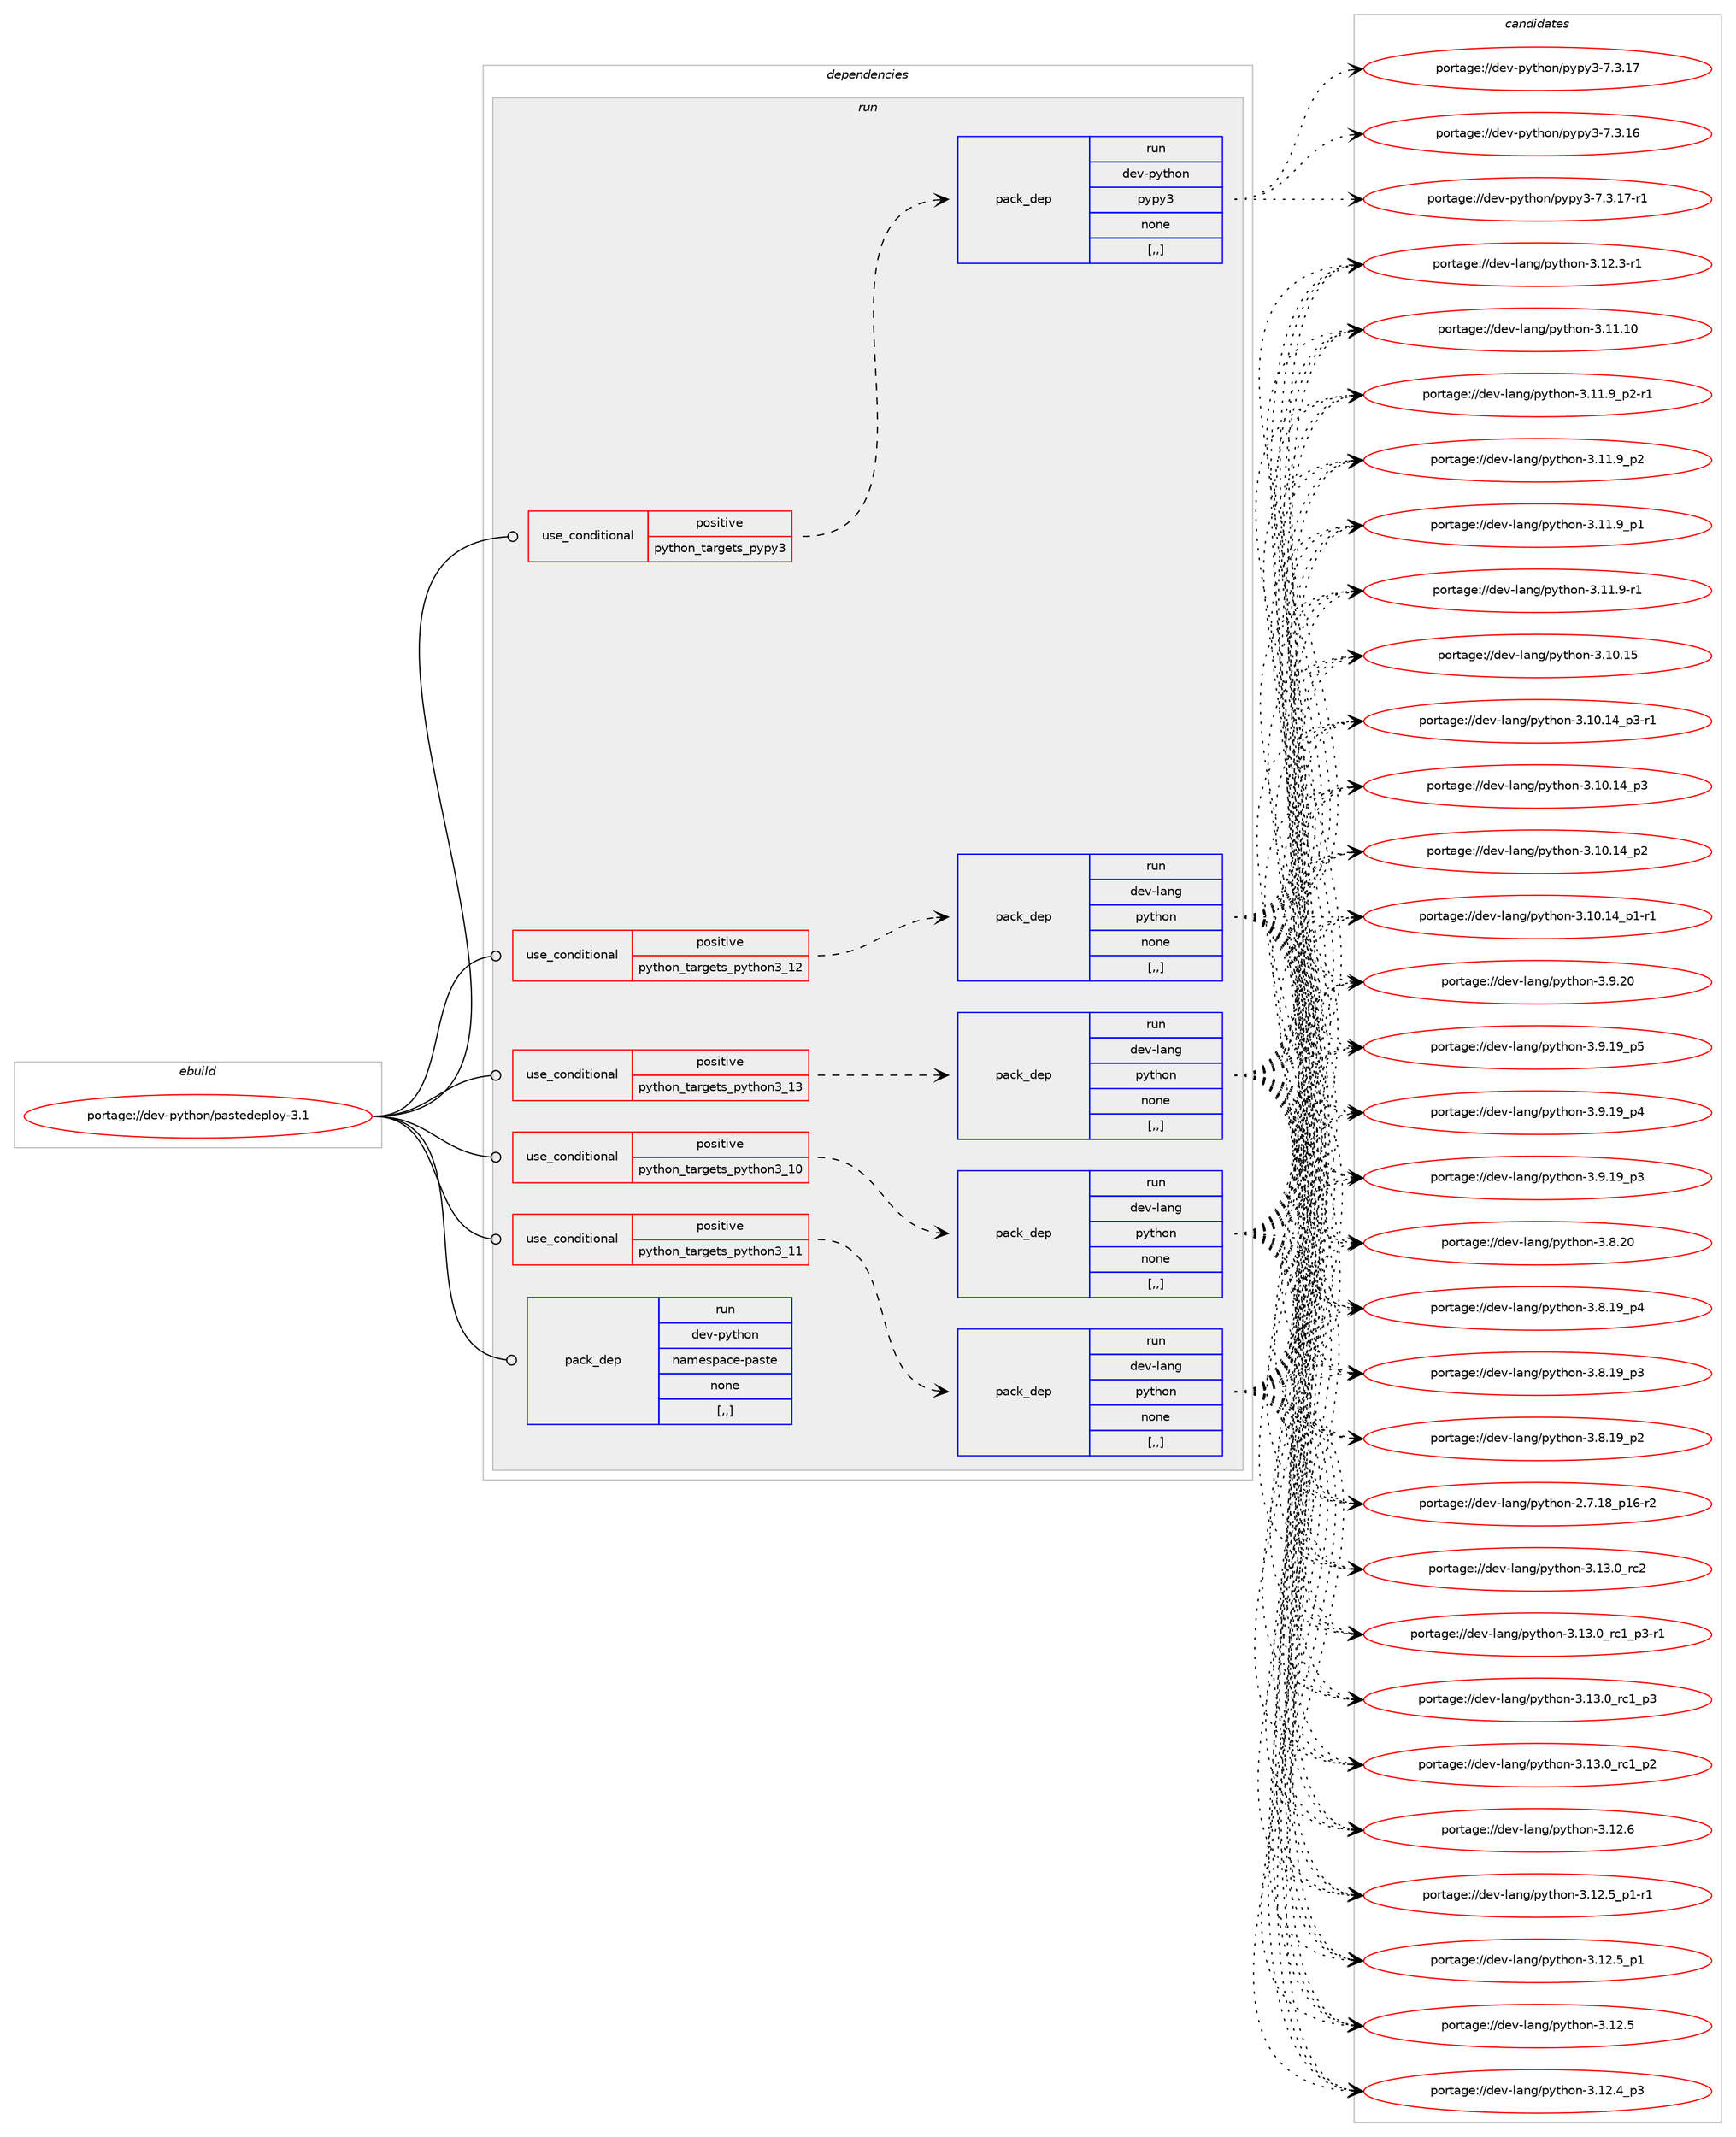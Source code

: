 digraph prolog {

# *************
# Graph options
# *************

newrank=true;
concentrate=true;
compound=true;
graph [rankdir=LR,fontname=Helvetica,fontsize=10,ranksep=1.5];#, ranksep=2.5, nodesep=0.2];
edge  [arrowhead=vee];
node  [fontname=Helvetica,fontsize=10];

# **********
# The ebuild
# **********

subgraph cluster_leftcol {
color=gray;
label=<<i>ebuild</i>>;
id [label="portage://dev-python/pastedeploy-3.1", color=red, width=4, href="../dev-python/pastedeploy-3.1.svg"];
}

# ****************
# The dependencies
# ****************

subgraph cluster_midcol {
color=gray;
label=<<i>dependencies</i>>;
subgraph cluster_compile {
fillcolor="#eeeeee";
style=filled;
label=<<i>compile</i>>;
}
subgraph cluster_compileandrun {
fillcolor="#eeeeee";
style=filled;
label=<<i>compile and run</i>>;
}
subgraph cluster_run {
fillcolor="#eeeeee";
style=filled;
label=<<i>run</i>>;
subgraph cond166129 {
dependency648293 [label=<<TABLE BORDER="0" CELLBORDER="1" CELLSPACING="0" CELLPADDING="4"><TR><TD ROWSPAN="3" CELLPADDING="10">use_conditional</TD></TR><TR><TD>positive</TD></TR><TR><TD>python_targets_pypy3</TD></TR></TABLE>>, shape=none, color=red];
subgraph pack477343 {
dependency648294 [label=<<TABLE BORDER="0" CELLBORDER="1" CELLSPACING="0" CELLPADDING="4" WIDTH="220"><TR><TD ROWSPAN="6" CELLPADDING="30">pack_dep</TD></TR><TR><TD WIDTH="110">run</TD></TR><TR><TD>dev-python</TD></TR><TR><TD>pypy3</TD></TR><TR><TD>none</TD></TR><TR><TD>[,,]</TD></TR></TABLE>>, shape=none, color=blue];
}
dependency648293:e -> dependency648294:w [weight=20,style="dashed",arrowhead="vee"];
}
id:e -> dependency648293:w [weight=20,style="solid",arrowhead="odot"];
subgraph cond166130 {
dependency648295 [label=<<TABLE BORDER="0" CELLBORDER="1" CELLSPACING="0" CELLPADDING="4"><TR><TD ROWSPAN="3" CELLPADDING="10">use_conditional</TD></TR><TR><TD>positive</TD></TR><TR><TD>python_targets_python3_10</TD></TR></TABLE>>, shape=none, color=red];
subgraph pack477344 {
dependency648296 [label=<<TABLE BORDER="0" CELLBORDER="1" CELLSPACING="0" CELLPADDING="4" WIDTH="220"><TR><TD ROWSPAN="6" CELLPADDING="30">pack_dep</TD></TR><TR><TD WIDTH="110">run</TD></TR><TR><TD>dev-lang</TD></TR><TR><TD>python</TD></TR><TR><TD>none</TD></TR><TR><TD>[,,]</TD></TR></TABLE>>, shape=none, color=blue];
}
dependency648295:e -> dependency648296:w [weight=20,style="dashed",arrowhead="vee"];
}
id:e -> dependency648295:w [weight=20,style="solid",arrowhead="odot"];
subgraph cond166131 {
dependency648297 [label=<<TABLE BORDER="0" CELLBORDER="1" CELLSPACING="0" CELLPADDING="4"><TR><TD ROWSPAN="3" CELLPADDING="10">use_conditional</TD></TR><TR><TD>positive</TD></TR><TR><TD>python_targets_python3_11</TD></TR></TABLE>>, shape=none, color=red];
subgraph pack477345 {
dependency648298 [label=<<TABLE BORDER="0" CELLBORDER="1" CELLSPACING="0" CELLPADDING="4" WIDTH="220"><TR><TD ROWSPAN="6" CELLPADDING="30">pack_dep</TD></TR><TR><TD WIDTH="110">run</TD></TR><TR><TD>dev-lang</TD></TR><TR><TD>python</TD></TR><TR><TD>none</TD></TR><TR><TD>[,,]</TD></TR></TABLE>>, shape=none, color=blue];
}
dependency648297:e -> dependency648298:w [weight=20,style="dashed",arrowhead="vee"];
}
id:e -> dependency648297:w [weight=20,style="solid",arrowhead="odot"];
subgraph cond166132 {
dependency648299 [label=<<TABLE BORDER="0" CELLBORDER="1" CELLSPACING="0" CELLPADDING="4"><TR><TD ROWSPAN="3" CELLPADDING="10">use_conditional</TD></TR><TR><TD>positive</TD></TR><TR><TD>python_targets_python3_12</TD></TR></TABLE>>, shape=none, color=red];
subgraph pack477346 {
dependency648300 [label=<<TABLE BORDER="0" CELLBORDER="1" CELLSPACING="0" CELLPADDING="4" WIDTH="220"><TR><TD ROWSPAN="6" CELLPADDING="30">pack_dep</TD></TR><TR><TD WIDTH="110">run</TD></TR><TR><TD>dev-lang</TD></TR><TR><TD>python</TD></TR><TR><TD>none</TD></TR><TR><TD>[,,]</TD></TR></TABLE>>, shape=none, color=blue];
}
dependency648299:e -> dependency648300:w [weight=20,style="dashed",arrowhead="vee"];
}
id:e -> dependency648299:w [weight=20,style="solid",arrowhead="odot"];
subgraph cond166133 {
dependency648301 [label=<<TABLE BORDER="0" CELLBORDER="1" CELLSPACING="0" CELLPADDING="4"><TR><TD ROWSPAN="3" CELLPADDING="10">use_conditional</TD></TR><TR><TD>positive</TD></TR><TR><TD>python_targets_python3_13</TD></TR></TABLE>>, shape=none, color=red];
subgraph pack477347 {
dependency648302 [label=<<TABLE BORDER="0" CELLBORDER="1" CELLSPACING="0" CELLPADDING="4" WIDTH="220"><TR><TD ROWSPAN="6" CELLPADDING="30">pack_dep</TD></TR><TR><TD WIDTH="110">run</TD></TR><TR><TD>dev-lang</TD></TR><TR><TD>python</TD></TR><TR><TD>none</TD></TR><TR><TD>[,,]</TD></TR></TABLE>>, shape=none, color=blue];
}
dependency648301:e -> dependency648302:w [weight=20,style="dashed",arrowhead="vee"];
}
id:e -> dependency648301:w [weight=20,style="solid",arrowhead="odot"];
subgraph pack477348 {
dependency648303 [label=<<TABLE BORDER="0" CELLBORDER="1" CELLSPACING="0" CELLPADDING="4" WIDTH="220"><TR><TD ROWSPAN="6" CELLPADDING="30">pack_dep</TD></TR><TR><TD WIDTH="110">run</TD></TR><TR><TD>dev-python</TD></TR><TR><TD>namespace-paste</TD></TR><TR><TD>none</TD></TR><TR><TD>[,,]</TD></TR></TABLE>>, shape=none, color=blue];
}
id:e -> dependency648303:w [weight=20,style="solid",arrowhead="odot"];
}
}

# **************
# The candidates
# **************

subgraph cluster_choices {
rank=same;
color=gray;
label=<<i>candidates</i>>;

subgraph choice477343 {
color=black;
nodesep=1;
choice100101118451121211161041111104711212111212151455546514649554511449 [label="portage://dev-python/pypy3-7.3.17-r1", color=red, width=4,href="../dev-python/pypy3-7.3.17-r1.svg"];
choice10010111845112121116104111110471121211121215145554651464955 [label="portage://dev-python/pypy3-7.3.17", color=red, width=4,href="../dev-python/pypy3-7.3.17.svg"];
choice10010111845112121116104111110471121211121215145554651464954 [label="portage://dev-python/pypy3-7.3.16", color=red, width=4,href="../dev-python/pypy3-7.3.16.svg"];
dependency648294:e -> choice100101118451121211161041111104711212111212151455546514649554511449:w [style=dotted,weight="100"];
dependency648294:e -> choice10010111845112121116104111110471121211121215145554651464955:w [style=dotted,weight="100"];
dependency648294:e -> choice10010111845112121116104111110471121211121215145554651464954:w [style=dotted,weight="100"];
}
subgraph choice477344 {
color=black;
nodesep=1;
choice10010111845108971101034711212111610411111045514649514648951149950 [label="portage://dev-lang/python-3.13.0_rc2", color=red, width=4,href="../dev-lang/python-3.13.0_rc2.svg"];
choice1001011184510897110103471121211161041111104551464951464895114994995112514511449 [label="portage://dev-lang/python-3.13.0_rc1_p3-r1", color=red, width=4,href="../dev-lang/python-3.13.0_rc1_p3-r1.svg"];
choice100101118451089711010347112121116104111110455146495146489511499499511251 [label="portage://dev-lang/python-3.13.0_rc1_p3", color=red, width=4,href="../dev-lang/python-3.13.0_rc1_p3.svg"];
choice100101118451089711010347112121116104111110455146495146489511499499511250 [label="portage://dev-lang/python-3.13.0_rc1_p2", color=red, width=4,href="../dev-lang/python-3.13.0_rc1_p2.svg"];
choice10010111845108971101034711212111610411111045514649504654 [label="portage://dev-lang/python-3.12.6", color=red, width=4,href="../dev-lang/python-3.12.6.svg"];
choice1001011184510897110103471121211161041111104551464950465395112494511449 [label="portage://dev-lang/python-3.12.5_p1-r1", color=red, width=4,href="../dev-lang/python-3.12.5_p1-r1.svg"];
choice100101118451089711010347112121116104111110455146495046539511249 [label="portage://dev-lang/python-3.12.5_p1", color=red, width=4,href="../dev-lang/python-3.12.5_p1.svg"];
choice10010111845108971101034711212111610411111045514649504653 [label="portage://dev-lang/python-3.12.5", color=red, width=4,href="../dev-lang/python-3.12.5.svg"];
choice100101118451089711010347112121116104111110455146495046529511251 [label="portage://dev-lang/python-3.12.4_p3", color=red, width=4,href="../dev-lang/python-3.12.4_p3.svg"];
choice100101118451089711010347112121116104111110455146495046514511449 [label="portage://dev-lang/python-3.12.3-r1", color=red, width=4,href="../dev-lang/python-3.12.3-r1.svg"];
choice1001011184510897110103471121211161041111104551464949464948 [label="portage://dev-lang/python-3.11.10", color=red, width=4,href="../dev-lang/python-3.11.10.svg"];
choice1001011184510897110103471121211161041111104551464949465795112504511449 [label="portage://dev-lang/python-3.11.9_p2-r1", color=red, width=4,href="../dev-lang/python-3.11.9_p2-r1.svg"];
choice100101118451089711010347112121116104111110455146494946579511250 [label="portage://dev-lang/python-3.11.9_p2", color=red, width=4,href="../dev-lang/python-3.11.9_p2.svg"];
choice100101118451089711010347112121116104111110455146494946579511249 [label="portage://dev-lang/python-3.11.9_p1", color=red, width=4,href="../dev-lang/python-3.11.9_p1.svg"];
choice100101118451089711010347112121116104111110455146494946574511449 [label="portage://dev-lang/python-3.11.9-r1", color=red, width=4,href="../dev-lang/python-3.11.9-r1.svg"];
choice1001011184510897110103471121211161041111104551464948464953 [label="portage://dev-lang/python-3.10.15", color=red, width=4,href="../dev-lang/python-3.10.15.svg"];
choice100101118451089711010347112121116104111110455146494846495295112514511449 [label="portage://dev-lang/python-3.10.14_p3-r1", color=red, width=4,href="../dev-lang/python-3.10.14_p3-r1.svg"];
choice10010111845108971101034711212111610411111045514649484649529511251 [label="portage://dev-lang/python-3.10.14_p3", color=red, width=4,href="../dev-lang/python-3.10.14_p3.svg"];
choice10010111845108971101034711212111610411111045514649484649529511250 [label="portage://dev-lang/python-3.10.14_p2", color=red, width=4,href="../dev-lang/python-3.10.14_p2.svg"];
choice100101118451089711010347112121116104111110455146494846495295112494511449 [label="portage://dev-lang/python-3.10.14_p1-r1", color=red, width=4,href="../dev-lang/python-3.10.14_p1-r1.svg"];
choice10010111845108971101034711212111610411111045514657465048 [label="portage://dev-lang/python-3.9.20", color=red, width=4,href="../dev-lang/python-3.9.20.svg"];
choice100101118451089711010347112121116104111110455146574649579511253 [label="portage://dev-lang/python-3.9.19_p5", color=red, width=4,href="../dev-lang/python-3.9.19_p5.svg"];
choice100101118451089711010347112121116104111110455146574649579511252 [label="portage://dev-lang/python-3.9.19_p4", color=red, width=4,href="../dev-lang/python-3.9.19_p4.svg"];
choice100101118451089711010347112121116104111110455146574649579511251 [label="portage://dev-lang/python-3.9.19_p3", color=red, width=4,href="../dev-lang/python-3.9.19_p3.svg"];
choice10010111845108971101034711212111610411111045514656465048 [label="portage://dev-lang/python-3.8.20", color=red, width=4,href="../dev-lang/python-3.8.20.svg"];
choice100101118451089711010347112121116104111110455146564649579511252 [label="portage://dev-lang/python-3.8.19_p4", color=red, width=4,href="../dev-lang/python-3.8.19_p4.svg"];
choice100101118451089711010347112121116104111110455146564649579511251 [label="portage://dev-lang/python-3.8.19_p3", color=red, width=4,href="../dev-lang/python-3.8.19_p3.svg"];
choice100101118451089711010347112121116104111110455146564649579511250 [label="portage://dev-lang/python-3.8.19_p2", color=red, width=4,href="../dev-lang/python-3.8.19_p2.svg"];
choice100101118451089711010347112121116104111110455046554649569511249544511450 [label="portage://dev-lang/python-2.7.18_p16-r2", color=red, width=4,href="../dev-lang/python-2.7.18_p16-r2.svg"];
dependency648296:e -> choice10010111845108971101034711212111610411111045514649514648951149950:w [style=dotted,weight="100"];
dependency648296:e -> choice1001011184510897110103471121211161041111104551464951464895114994995112514511449:w [style=dotted,weight="100"];
dependency648296:e -> choice100101118451089711010347112121116104111110455146495146489511499499511251:w [style=dotted,weight="100"];
dependency648296:e -> choice100101118451089711010347112121116104111110455146495146489511499499511250:w [style=dotted,weight="100"];
dependency648296:e -> choice10010111845108971101034711212111610411111045514649504654:w [style=dotted,weight="100"];
dependency648296:e -> choice1001011184510897110103471121211161041111104551464950465395112494511449:w [style=dotted,weight="100"];
dependency648296:e -> choice100101118451089711010347112121116104111110455146495046539511249:w [style=dotted,weight="100"];
dependency648296:e -> choice10010111845108971101034711212111610411111045514649504653:w [style=dotted,weight="100"];
dependency648296:e -> choice100101118451089711010347112121116104111110455146495046529511251:w [style=dotted,weight="100"];
dependency648296:e -> choice100101118451089711010347112121116104111110455146495046514511449:w [style=dotted,weight="100"];
dependency648296:e -> choice1001011184510897110103471121211161041111104551464949464948:w [style=dotted,weight="100"];
dependency648296:e -> choice1001011184510897110103471121211161041111104551464949465795112504511449:w [style=dotted,weight="100"];
dependency648296:e -> choice100101118451089711010347112121116104111110455146494946579511250:w [style=dotted,weight="100"];
dependency648296:e -> choice100101118451089711010347112121116104111110455146494946579511249:w [style=dotted,weight="100"];
dependency648296:e -> choice100101118451089711010347112121116104111110455146494946574511449:w [style=dotted,weight="100"];
dependency648296:e -> choice1001011184510897110103471121211161041111104551464948464953:w [style=dotted,weight="100"];
dependency648296:e -> choice100101118451089711010347112121116104111110455146494846495295112514511449:w [style=dotted,weight="100"];
dependency648296:e -> choice10010111845108971101034711212111610411111045514649484649529511251:w [style=dotted,weight="100"];
dependency648296:e -> choice10010111845108971101034711212111610411111045514649484649529511250:w [style=dotted,weight="100"];
dependency648296:e -> choice100101118451089711010347112121116104111110455146494846495295112494511449:w [style=dotted,weight="100"];
dependency648296:e -> choice10010111845108971101034711212111610411111045514657465048:w [style=dotted,weight="100"];
dependency648296:e -> choice100101118451089711010347112121116104111110455146574649579511253:w [style=dotted,weight="100"];
dependency648296:e -> choice100101118451089711010347112121116104111110455146574649579511252:w [style=dotted,weight="100"];
dependency648296:e -> choice100101118451089711010347112121116104111110455146574649579511251:w [style=dotted,weight="100"];
dependency648296:e -> choice10010111845108971101034711212111610411111045514656465048:w [style=dotted,weight="100"];
dependency648296:e -> choice100101118451089711010347112121116104111110455146564649579511252:w [style=dotted,weight="100"];
dependency648296:e -> choice100101118451089711010347112121116104111110455146564649579511251:w [style=dotted,weight="100"];
dependency648296:e -> choice100101118451089711010347112121116104111110455146564649579511250:w [style=dotted,weight="100"];
dependency648296:e -> choice100101118451089711010347112121116104111110455046554649569511249544511450:w [style=dotted,weight="100"];
}
subgraph choice477345 {
color=black;
nodesep=1;
choice10010111845108971101034711212111610411111045514649514648951149950 [label="portage://dev-lang/python-3.13.0_rc2", color=red, width=4,href="../dev-lang/python-3.13.0_rc2.svg"];
choice1001011184510897110103471121211161041111104551464951464895114994995112514511449 [label="portage://dev-lang/python-3.13.0_rc1_p3-r1", color=red, width=4,href="../dev-lang/python-3.13.0_rc1_p3-r1.svg"];
choice100101118451089711010347112121116104111110455146495146489511499499511251 [label="portage://dev-lang/python-3.13.0_rc1_p3", color=red, width=4,href="../dev-lang/python-3.13.0_rc1_p3.svg"];
choice100101118451089711010347112121116104111110455146495146489511499499511250 [label="portage://dev-lang/python-3.13.0_rc1_p2", color=red, width=4,href="../dev-lang/python-3.13.0_rc1_p2.svg"];
choice10010111845108971101034711212111610411111045514649504654 [label="portage://dev-lang/python-3.12.6", color=red, width=4,href="../dev-lang/python-3.12.6.svg"];
choice1001011184510897110103471121211161041111104551464950465395112494511449 [label="portage://dev-lang/python-3.12.5_p1-r1", color=red, width=4,href="../dev-lang/python-3.12.5_p1-r1.svg"];
choice100101118451089711010347112121116104111110455146495046539511249 [label="portage://dev-lang/python-3.12.5_p1", color=red, width=4,href="../dev-lang/python-3.12.5_p1.svg"];
choice10010111845108971101034711212111610411111045514649504653 [label="portage://dev-lang/python-3.12.5", color=red, width=4,href="../dev-lang/python-3.12.5.svg"];
choice100101118451089711010347112121116104111110455146495046529511251 [label="portage://dev-lang/python-3.12.4_p3", color=red, width=4,href="../dev-lang/python-3.12.4_p3.svg"];
choice100101118451089711010347112121116104111110455146495046514511449 [label="portage://dev-lang/python-3.12.3-r1", color=red, width=4,href="../dev-lang/python-3.12.3-r1.svg"];
choice1001011184510897110103471121211161041111104551464949464948 [label="portage://dev-lang/python-3.11.10", color=red, width=4,href="../dev-lang/python-3.11.10.svg"];
choice1001011184510897110103471121211161041111104551464949465795112504511449 [label="portage://dev-lang/python-3.11.9_p2-r1", color=red, width=4,href="../dev-lang/python-3.11.9_p2-r1.svg"];
choice100101118451089711010347112121116104111110455146494946579511250 [label="portage://dev-lang/python-3.11.9_p2", color=red, width=4,href="../dev-lang/python-3.11.9_p2.svg"];
choice100101118451089711010347112121116104111110455146494946579511249 [label="portage://dev-lang/python-3.11.9_p1", color=red, width=4,href="../dev-lang/python-3.11.9_p1.svg"];
choice100101118451089711010347112121116104111110455146494946574511449 [label="portage://dev-lang/python-3.11.9-r1", color=red, width=4,href="../dev-lang/python-3.11.9-r1.svg"];
choice1001011184510897110103471121211161041111104551464948464953 [label="portage://dev-lang/python-3.10.15", color=red, width=4,href="../dev-lang/python-3.10.15.svg"];
choice100101118451089711010347112121116104111110455146494846495295112514511449 [label="portage://dev-lang/python-3.10.14_p3-r1", color=red, width=4,href="../dev-lang/python-3.10.14_p3-r1.svg"];
choice10010111845108971101034711212111610411111045514649484649529511251 [label="portage://dev-lang/python-3.10.14_p3", color=red, width=4,href="../dev-lang/python-3.10.14_p3.svg"];
choice10010111845108971101034711212111610411111045514649484649529511250 [label="portage://dev-lang/python-3.10.14_p2", color=red, width=4,href="../dev-lang/python-3.10.14_p2.svg"];
choice100101118451089711010347112121116104111110455146494846495295112494511449 [label="portage://dev-lang/python-3.10.14_p1-r1", color=red, width=4,href="../dev-lang/python-3.10.14_p1-r1.svg"];
choice10010111845108971101034711212111610411111045514657465048 [label="portage://dev-lang/python-3.9.20", color=red, width=4,href="../dev-lang/python-3.9.20.svg"];
choice100101118451089711010347112121116104111110455146574649579511253 [label="portage://dev-lang/python-3.9.19_p5", color=red, width=4,href="../dev-lang/python-3.9.19_p5.svg"];
choice100101118451089711010347112121116104111110455146574649579511252 [label="portage://dev-lang/python-3.9.19_p4", color=red, width=4,href="../dev-lang/python-3.9.19_p4.svg"];
choice100101118451089711010347112121116104111110455146574649579511251 [label="portage://dev-lang/python-3.9.19_p3", color=red, width=4,href="../dev-lang/python-3.9.19_p3.svg"];
choice10010111845108971101034711212111610411111045514656465048 [label="portage://dev-lang/python-3.8.20", color=red, width=4,href="../dev-lang/python-3.8.20.svg"];
choice100101118451089711010347112121116104111110455146564649579511252 [label="portage://dev-lang/python-3.8.19_p4", color=red, width=4,href="../dev-lang/python-3.8.19_p4.svg"];
choice100101118451089711010347112121116104111110455146564649579511251 [label="portage://dev-lang/python-3.8.19_p3", color=red, width=4,href="../dev-lang/python-3.8.19_p3.svg"];
choice100101118451089711010347112121116104111110455146564649579511250 [label="portage://dev-lang/python-3.8.19_p2", color=red, width=4,href="../dev-lang/python-3.8.19_p2.svg"];
choice100101118451089711010347112121116104111110455046554649569511249544511450 [label="portage://dev-lang/python-2.7.18_p16-r2", color=red, width=4,href="../dev-lang/python-2.7.18_p16-r2.svg"];
dependency648298:e -> choice10010111845108971101034711212111610411111045514649514648951149950:w [style=dotted,weight="100"];
dependency648298:e -> choice1001011184510897110103471121211161041111104551464951464895114994995112514511449:w [style=dotted,weight="100"];
dependency648298:e -> choice100101118451089711010347112121116104111110455146495146489511499499511251:w [style=dotted,weight="100"];
dependency648298:e -> choice100101118451089711010347112121116104111110455146495146489511499499511250:w [style=dotted,weight="100"];
dependency648298:e -> choice10010111845108971101034711212111610411111045514649504654:w [style=dotted,weight="100"];
dependency648298:e -> choice1001011184510897110103471121211161041111104551464950465395112494511449:w [style=dotted,weight="100"];
dependency648298:e -> choice100101118451089711010347112121116104111110455146495046539511249:w [style=dotted,weight="100"];
dependency648298:e -> choice10010111845108971101034711212111610411111045514649504653:w [style=dotted,weight="100"];
dependency648298:e -> choice100101118451089711010347112121116104111110455146495046529511251:w [style=dotted,weight="100"];
dependency648298:e -> choice100101118451089711010347112121116104111110455146495046514511449:w [style=dotted,weight="100"];
dependency648298:e -> choice1001011184510897110103471121211161041111104551464949464948:w [style=dotted,weight="100"];
dependency648298:e -> choice1001011184510897110103471121211161041111104551464949465795112504511449:w [style=dotted,weight="100"];
dependency648298:e -> choice100101118451089711010347112121116104111110455146494946579511250:w [style=dotted,weight="100"];
dependency648298:e -> choice100101118451089711010347112121116104111110455146494946579511249:w [style=dotted,weight="100"];
dependency648298:e -> choice100101118451089711010347112121116104111110455146494946574511449:w [style=dotted,weight="100"];
dependency648298:e -> choice1001011184510897110103471121211161041111104551464948464953:w [style=dotted,weight="100"];
dependency648298:e -> choice100101118451089711010347112121116104111110455146494846495295112514511449:w [style=dotted,weight="100"];
dependency648298:e -> choice10010111845108971101034711212111610411111045514649484649529511251:w [style=dotted,weight="100"];
dependency648298:e -> choice10010111845108971101034711212111610411111045514649484649529511250:w [style=dotted,weight="100"];
dependency648298:e -> choice100101118451089711010347112121116104111110455146494846495295112494511449:w [style=dotted,weight="100"];
dependency648298:e -> choice10010111845108971101034711212111610411111045514657465048:w [style=dotted,weight="100"];
dependency648298:e -> choice100101118451089711010347112121116104111110455146574649579511253:w [style=dotted,weight="100"];
dependency648298:e -> choice100101118451089711010347112121116104111110455146574649579511252:w [style=dotted,weight="100"];
dependency648298:e -> choice100101118451089711010347112121116104111110455146574649579511251:w [style=dotted,weight="100"];
dependency648298:e -> choice10010111845108971101034711212111610411111045514656465048:w [style=dotted,weight="100"];
dependency648298:e -> choice100101118451089711010347112121116104111110455146564649579511252:w [style=dotted,weight="100"];
dependency648298:e -> choice100101118451089711010347112121116104111110455146564649579511251:w [style=dotted,weight="100"];
dependency648298:e -> choice100101118451089711010347112121116104111110455146564649579511250:w [style=dotted,weight="100"];
dependency648298:e -> choice100101118451089711010347112121116104111110455046554649569511249544511450:w [style=dotted,weight="100"];
}
subgraph choice477346 {
color=black;
nodesep=1;
choice10010111845108971101034711212111610411111045514649514648951149950 [label="portage://dev-lang/python-3.13.0_rc2", color=red, width=4,href="../dev-lang/python-3.13.0_rc2.svg"];
choice1001011184510897110103471121211161041111104551464951464895114994995112514511449 [label="portage://dev-lang/python-3.13.0_rc1_p3-r1", color=red, width=4,href="../dev-lang/python-3.13.0_rc1_p3-r1.svg"];
choice100101118451089711010347112121116104111110455146495146489511499499511251 [label="portage://dev-lang/python-3.13.0_rc1_p3", color=red, width=4,href="../dev-lang/python-3.13.0_rc1_p3.svg"];
choice100101118451089711010347112121116104111110455146495146489511499499511250 [label="portage://dev-lang/python-3.13.0_rc1_p2", color=red, width=4,href="../dev-lang/python-3.13.0_rc1_p2.svg"];
choice10010111845108971101034711212111610411111045514649504654 [label="portage://dev-lang/python-3.12.6", color=red, width=4,href="../dev-lang/python-3.12.6.svg"];
choice1001011184510897110103471121211161041111104551464950465395112494511449 [label="portage://dev-lang/python-3.12.5_p1-r1", color=red, width=4,href="../dev-lang/python-3.12.5_p1-r1.svg"];
choice100101118451089711010347112121116104111110455146495046539511249 [label="portage://dev-lang/python-3.12.5_p1", color=red, width=4,href="../dev-lang/python-3.12.5_p1.svg"];
choice10010111845108971101034711212111610411111045514649504653 [label="portage://dev-lang/python-3.12.5", color=red, width=4,href="../dev-lang/python-3.12.5.svg"];
choice100101118451089711010347112121116104111110455146495046529511251 [label="portage://dev-lang/python-3.12.4_p3", color=red, width=4,href="../dev-lang/python-3.12.4_p3.svg"];
choice100101118451089711010347112121116104111110455146495046514511449 [label="portage://dev-lang/python-3.12.3-r1", color=red, width=4,href="../dev-lang/python-3.12.3-r1.svg"];
choice1001011184510897110103471121211161041111104551464949464948 [label="portage://dev-lang/python-3.11.10", color=red, width=4,href="../dev-lang/python-3.11.10.svg"];
choice1001011184510897110103471121211161041111104551464949465795112504511449 [label="portage://dev-lang/python-3.11.9_p2-r1", color=red, width=4,href="../dev-lang/python-3.11.9_p2-r1.svg"];
choice100101118451089711010347112121116104111110455146494946579511250 [label="portage://dev-lang/python-3.11.9_p2", color=red, width=4,href="../dev-lang/python-3.11.9_p2.svg"];
choice100101118451089711010347112121116104111110455146494946579511249 [label="portage://dev-lang/python-3.11.9_p1", color=red, width=4,href="../dev-lang/python-3.11.9_p1.svg"];
choice100101118451089711010347112121116104111110455146494946574511449 [label="portage://dev-lang/python-3.11.9-r1", color=red, width=4,href="../dev-lang/python-3.11.9-r1.svg"];
choice1001011184510897110103471121211161041111104551464948464953 [label="portage://dev-lang/python-3.10.15", color=red, width=4,href="../dev-lang/python-3.10.15.svg"];
choice100101118451089711010347112121116104111110455146494846495295112514511449 [label="portage://dev-lang/python-3.10.14_p3-r1", color=red, width=4,href="../dev-lang/python-3.10.14_p3-r1.svg"];
choice10010111845108971101034711212111610411111045514649484649529511251 [label="portage://dev-lang/python-3.10.14_p3", color=red, width=4,href="../dev-lang/python-3.10.14_p3.svg"];
choice10010111845108971101034711212111610411111045514649484649529511250 [label="portage://dev-lang/python-3.10.14_p2", color=red, width=4,href="../dev-lang/python-3.10.14_p2.svg"];
choice100101118451089711010347112121116104111110455146494846495295112494511449 [label="portage://dev-lang/python-3.10.14_p1-r1", color=red, width=4,href="../dev-lang/python-3.10.14_p1-r1.svg"];
choice10010111845108971101034711212111610411111045514657465048 [label="portage://dev-lang/python-3.9.20", color=red, width=4,href="../dev-lang/python-3.9.20.svg"];
choice100101118451089711010347112121116104111110455146574649579511253 [label="portage://dev-lang/python-3.9.19_p5", color=red, width=4,href="../dev-lang/python-3.9.19_p5.svg"];
choice100101118451089711010347112121116104111110455146574649579511252 [label="portage://dev-lang/python-3.9.19_p4", color=red, width=4,href="../dev-lang/python-3.9.19_p4.svg"];
choice100101118451089711010347112121116104111110455146574649579511251 [label="portage://dev-lang/python-3.9.19_p3", color=red, width=4,href="../dev-lang/python-3.9.19_p3.svg"];
choice10010111845108971101034711212111610411111045514656465048 [label="portage://dev-lang/python-3.8.20", color=red, width=4,href="../dev-lang/python-3.8.20.svg"];
choice100101118451089711010347112121116104111110455146564649579511252 [label="portage://dev-lang/python-3.8.19_p4", color=red, width=4,href="../dev-lang/python-3.8.19_p4.svg"];
choice100101118451089711010347112121116104111110455146564649579511251 [label="portage://dev-lang/python-3.8.19_p3", color=red, width=4,href="../dev-lang/python-3.8.19_p3.svg"];
choice100101118451089711010347112121116104111110455146564649579511250 [label="portage://dev-lang/python-3.8.19_p2", color=red, width=4,href="../dev-lang/python-3.8.19_p2.svg"];
choice100101118451089711010347112121116104111110455046554649569511249544511450 [label="portage://dev-lang/python-2.7.18_p16-r2", color=red, width=4,href="../dev-lang/python-2.7.18_p16-r2.svg"];
dependency648300:e -> choice10010111845108971101034711212111610411111045514649514648951149950:w [style=dotted,weight="100"];
dependency648300:e -> choice1001011184510897110103471121211161041111104551464951464895114994995112514511449:w [style=dotted,weight="100"];
dependency648300:e -> choice100101118451089711010347112121116104111110455146495146489511499499511251:w [style=dotted,weight="100"];
dependency648300:e -> choice100101118451089711010347112121116104111110455146495146489511499499511250:w [style=dotted,weight="100"];
dependency648300:e -> choice10010111845108971101034711212111610411111045514649504654:w [style=dotted,weight="100"];
dependency648300:e -> choice1001011184510897110103471121211161041111104551464950465395112494511449:w [style=dotted,weight="100"];
dependency648300:e -> choice100101118451089711010347112121116104111110455146495046539511249:w [style=dotted,weight="100"];
dependency648300:e -> choice10010111845108971101034711212111610411111045514649504653:w [style=dotted,weight="100"];
dependency648300:e -> choice100101118451089711010347112121116104111110455146495046529511251:w [style=dotted,weight="100"];
dependency648300:e -> choice100101118451089711010347112121116104111110455146495046514511449:w [style=dotted,weight="100"];
dependency648300:e -> choice1001011184510897110103471121211161041111104551464949464948:w [style=dotted,weight="100"];
dependency648300:e -> choice1001011184510897110103471121211161041111104551464949465795112504511449:w [style=dotted,weight="100"];
dependency648300:e -> choice100101118451089711010347112121116104111110455146494946579511250:w [style=dotted,weight="100"];
dependency648300:e -> choice100101118451089711010347112121116104111110455146494946579511249:w [style=dotted,weight="100"];
dependency648300:e -> choice100101118451089711010347112121116104111110455146494946574511449:w [style=dotted,weight="100"];
dependency648300:e -> choice1001011184510897110103471121211161041111104551464948464953:w [style=dotted,weight="100"];
dependency648300:e -> choice100101118451089711010347112121116104111110455146494846495295112514511449:w [style=dotted,weight="100"];
dependency648300:e -> choice10010111845108971101034711212111610411111045514649484649529511251:w [style=dotted,weight="100"];
dependency648300:e -> choice10010111845108971101034711212111610411111045514649484649529511250:w [style=dotted,weight="100"];
dependency648300:e -> choice100101118451089711010347112121116104111110455146494846495295112494511449:w [style=dotted,weight="100"];
dependency648300:e -> choice10010111845108971101034711212111610411111045514657465048:w [style=dotted,weight="100"];
dependency648300:e -> choice100101118451089711010347112121116104111110455146574649579511253:w [style=dotted,weight="100"];
dependency648300:e -> choice100101118451089711010347112121116104111110455146574649579511252:w [style=dotted,weight="100"];
dependency648300:e -> choice100101118451089711010347112121116104111110455146574649579511251:w [style=dotted,weight="100"];
dependency648300:e -> choice10010111845108971101034711212111610411111045514656465048:w [style=dotted,weight="100"];
dependency648300:e -> choice100101118451089711010347112121116104111110455146564649579511252:w [style=dotted,weight="100"];
dependency648300:e -> choice100101118451089711010347112121116104111110455146564649579511251:w [style=dotted,weight="100"];
dependency648300:e -> choice100101118451089711010347112121116104111110455146564649579511250:w [style=dotted,weight="100"];
dependency648300:e -> choice100101118451089711010347112121116104111110455046554649569511249544511450:w [style=dotted,weight="100"];
}
subgraph choice477347 {
color=black;
nodesep=1;
choice10010111845108971101034711212111610411111045514649514648951149950 [label="portage://dev-lang/python-3.13.0_rc2", color=red, width=4,href="../dev-lang/python-3.13.0_rc2.svg"];
choice1001011184510897110103471121211161041111104551464951464895114994995112514511449 [label="portage://dev-lang/python-3.13.0_rc1_p3-r1", color=red, width=4,href="../dev-lang/python-3.13.0_rc1_p3-r1.svg"];
choice100101118451089711010347112121116104111110455146495146489511499499511251 [label="portage://dev-lang/python-3.13.0_rc1_p3", color=red, width=4,href="../dev-lang/python-3.13.0_rc1_p3.svg"];
choice100101118451089711010347112121116104111110455146495146489511499499511250 [label="portage://dev-lang/python-3.13.0_rc1_p2", color=red, width=4,href="../dev-lang/python-3.13.0_rc1_p2.svg"];
choice10010111845108971101034711212111610411111045514649504654 [label="portage://dev-lang/python-3.12.6", color=red, width=4,href="../dev-lang/python-3.12.6.svg"];
choice1001011184510897110103471121211161041111104551464950465395112494511449 [label="portage://dev-lang/python-3.12.5_p1-r1", color=red, width=4,href="../dev-lang/python-3.12.5_p1-r1.svg"];
choice100101118451089711010347112121116104111110455146495046539511249 [label="portage://dev-lang/python-3.12.5_p1", color=red, width=4,href="../dev-lang/python-3.12.5_p1.svg"];
choice10010111845108971101034711212111610411111045514649504653 [label="portage://dev-lang/python-3.12.5", color=red, width=4,href="../dev-lang/python-3.12.5.svg"];
choice100101118451089711010347112121116104111110455146495046529511251 [label="portage://dev-lang/python-3.12.4_p3", color=red, width=4,href="../dev-lang/python-3.12.4_p3.svg"];
choice100101118451089711010347112121116104111110455146495046514511449 [label="portage://dev-lang/python-3.12.3-r1", color=red, width=4,href="../dev-lang/python-3.12.3-r1.svg"];
choice1001011184510897110103471121211161041111104551464949464948 [label="portage://dev-lang/python-3.11.10", color=red, width=4,href="../dev-lang/python-3.11.10.svg"];
choice1001011184510897110103471121211161041111104551464949465795112504511449 [label="portage://dev-lang/python-3.11.9_p2-r1", color=red, width=4,href="../dev-lang/python-3.11.9_p2-r1.svg"];
choice100101118451089711010347112121116104111110455146494946579511250 [label="portage://dev-lang/python-3.11.9_p2", color=red, width=4,href="../dev-lang/python-3.11.9_p2.svg"];
choice100101118451089711010347112121116104111110455146494946579511249 [label="portage://dev-lang/python-3.11.9_p1", color=red, width=4,href="../dev-lang/python-3.11.9_p1.svg"];
choice100101118451089711010347112121116104111110455146494946574511449 [label="portage://dev-lang/python-3.11.9-r1", color=red, width=4,href="../dev-lang/python-3.11.9-r1.svg"];
choice1001011184510897110103471121211161041111104551464948464953 [label="portage://dev-lang/python-3.10.15", color=red, width=4,href="../dev-lang/python-3.10.15.svg"];
choice100101118451089711010347112121116104111110455146494846495295112514511449 [label="portage://dev-lang/python-3.10.14_p3-r1", color=red, width=4,href="../dev-lang/python-3.10.14_p3-r1.svg"];
choice10010111845108971101034711212111610411111045514649484649529511251 [label="portage://dev-lang/python-3.10.14_p3", color=red, width=4,href="../dev-lang/python-3.10.14_p3.svg"];
choice10010111845108971101034711212111610411111045514649484649529511250 [label="portage://dev-lang/python-3.10.14_p2", color=red, width=4,href="../dev-lang/python-3.10.14_p2.svg"];
choice100101118451089711010347112121116104111110455146494846495295112494511449 [label="portage://dev-lang/python-3.10.14_p1-r1", color=red, width=4,href="../dev-lang/python-3.10.14_p1-r1.svg"];
choice10010111845108971101034711212111610411111045514657465048 [label="portage://dev-lang/python-3.9.20", color=red, width=4,href="../dev-lang/python-3.9.20.svg"];
choice100101118451089711010347112121116104111110455146574649579511253 [label="portage://dev-lang/python-3.9.19_p5", color=red, width=4,href="../dev-lang/python-3.9.19_p5.svg"];
choice100101118451089711010347112121116104111110455146574649579511252 [label="portage://dev-lang/python-3.9.19_p4", color=red, width=4,href="../dev-lang/python-3.9.19_p4.svg"];
choice100101118451089711010347112121116104111110455146574649579511251 [label="portage://dev-lang/python-3.9.19_p3", color=red, width=4,href="../dev-lang/python-3.9.19_p3.svg"];
choice10010111845108971101034711212111610411111045514656465048 [label="portage://dev-lang/python-3.8.20", color=red, width=4,href="../dev-lang/python-3.8.20.svg"];
choice100101118451089711010347112121116104111110455146564649579511252 [label="portage://dev-lang/python-3.8.19_p4", color=red, width=4,href="../dev-lang/python-3.8.19_p4.svg"];
choice100101118451089711010347112121116104111110455146564649579511251 [label="portage://dev-lang/python-3.8.19_p3", color=red, width=4,href="../dev-lang/python-3.8.19_p3.svg"];
choice100101118451089711010347112121116104111110455146564649579511250 [label="portage://dev-lang/python-3.8.19_p2", color=red, width=4,href="../dev-lang/python-3.8.19_p2.svg"];
choice100101118451089711010347112121116104111110455046554649569511249544511450 [label="portage://dev-lang/python-2.7.18_p16-r2", color=red, width=4,href="../dev-lang/python-2.7.18_p16-r2.svg"];
dependency648302:e -> choice10010111845108971101034711212111610411111045514649514648951149950:w [style=dotted,weight="100"];
dependency648302:e -> choice1001011184510897110103471121211161041111104551464951464895114994995112514511449:w [style=dotted,weight="100"];
dependency648302:e -> choice100101118451089711010347112121116104111110455146495146489511499499511251:w [style=dotted,weight="100"];
dependency648302:e -> choice100101118451089711010347112121116104111110455146495146489511499499511250:w [style=dotted,weight="100"];
dependency648302:e -> choice10010111845108971101034711212111610411111045514649504654:w [style=dotted,weight="100"];
dependency648302:e -> choice1001011184510897110103471121211161041111104551464950465395112494511449:w [style=dotted,weight="100"];
dependency648302:e -> choice100101118451089711010347112121116104111110455146495046539511249:w [style=dotted,weight="100"];
dependency648302:e -> choice10010111845108971101034711212111610411111045514649504653:w [style=dotted,weight="100"];
dependency648302:e -> choice100101118451089711010347112121116104111110455146495046529511251:w [style=dotted,weight="100"];
dependency648302:e -> choice100101118451089711010347112121116104111110455146495046514511449:w [style=dotted,weight="100"];
dependency648302:e -> choice1001011184510897110103471121211161041111104551464949464948:w [style=dotted,weight="100"];
dependency648302:e -> choice1001011184510897110103471121211161041111104551464949465795112504511449:w [style=dotted,weight="100"];
dependency648302:e -> choice100101118451089711010347112121116104111110455146494946579511250:w [style=dotted,weight="100"];
dependency648302:e -> choice100101118451089711010347112121116104111110455146494946579511249:w [style=dotted,weight="100"];
dependency648302:e -> choice100101118451089711010347112121116104111110455146494946574511449:w [style=dotted,weight="100"];
dependency648302:e -> choice1001011184510897110103471121211161041111104551464948464953:w [style=dotted,weight="100"];
dependency648302:e -> choice100101118451089711010347112121116104111110455146494846495295112514511449:w [style=dotted,weight="100"];
dependency648302:e -> choice10010111845108971101034711212111610411111045514649484649529511251:w [style=dotted,weight="100"];
dependency648302:e -> choice10010111845108971101034711212111610411111045514649484649529511250:w [style=dotted,weight="100"];
dependency648302:e -> choice100101118451089711010347112121116104111110455146494846495295112494511449:w [style=dotted,weight="100"];
dependency648302:e -> choice10010111845108971101034711212111610411111045514657465048:w [style=dotted,weight="100"];
dependency648302:e -> choice100101118451089711010347112121116104111110455146574649579511253:w [style=dotted,weight="100"];
dependency648302:e -> choice100101118451089711010347112121116104111110455146574649579511252:w [style=dotted,weight="100"];
dependency648302:e -> choice100101118451089711010347112121116104111110455146574649579511251:w [style=dotted,weight="100"];
dependency648302:e -> choice10010111845108971101034711212111610411111045514656465048:w [style=dotted,weight="100"];
dependency648302:e -> choice100101118451089711010347112121116104111110455146564649579511252:w [style=dotted,weight="100"];
dependency648302:e -> choice100101118451089711010347112121116104111110455146564649579511251:w [style=dotted,weight="100"];
dependency648302:e -> choice100101118451089711010347112121116104111110455146564649579511250:w [style=dotted,weight="100"];
dependency648302:e -> choice100101118451089711010347112121116104111110455046554649569511249544511450:w [style=dotted,weight="100"];
}
subgraph choice477348 {
color=black;
nodesep=1;
}
}

}
